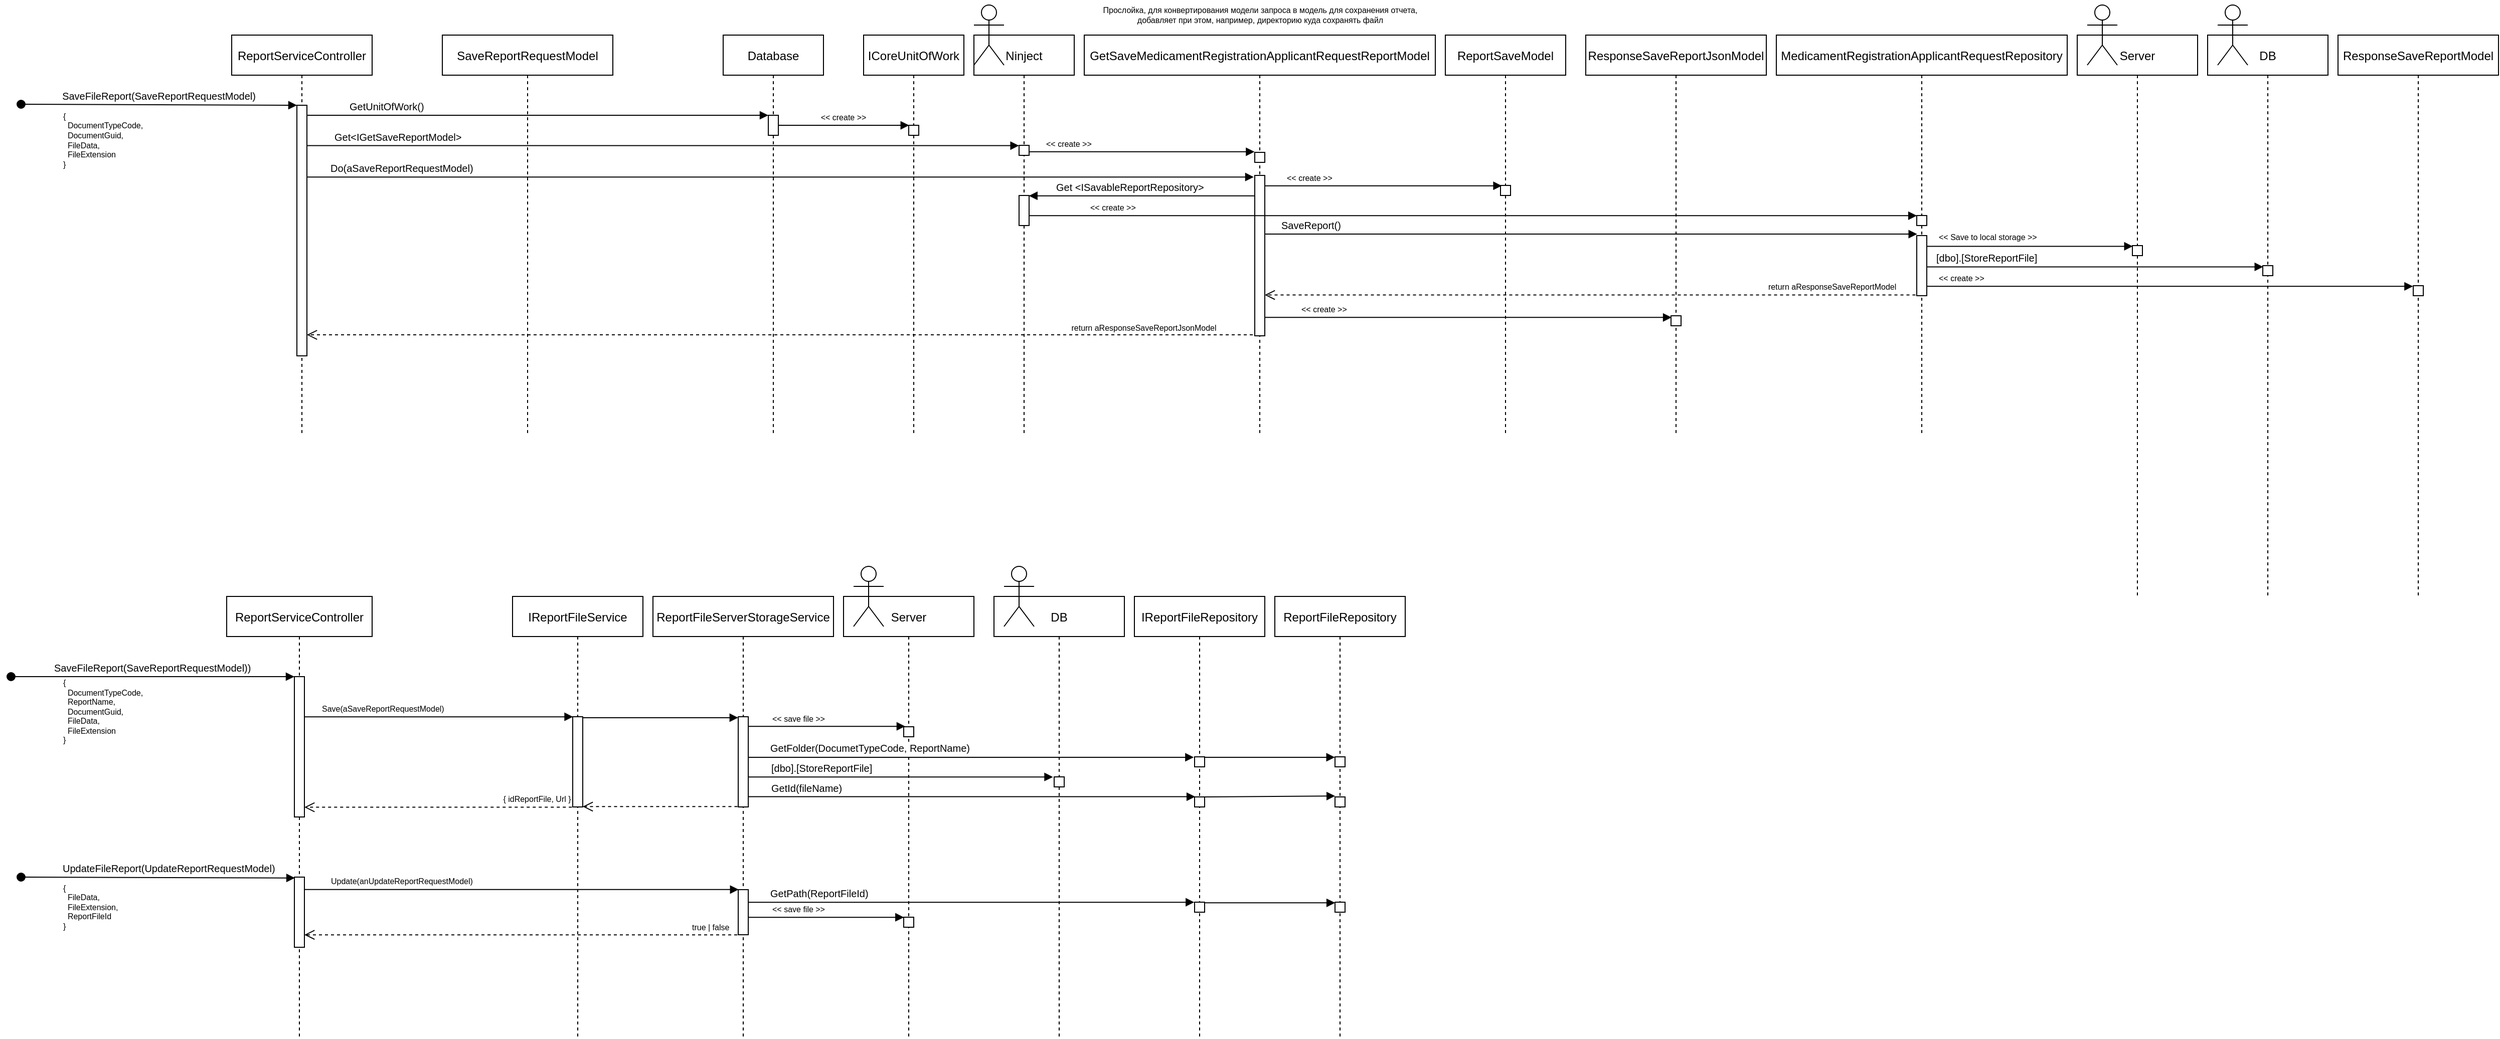 <mxfile version="20.3.3" type="github">
  <diagram id="kgpKYQtTHZ0yAKxKKP6v" name="Page-1">
    <mxGraphModel dx="2361" dy="856" grid="1" gridSize="10" guides="1" tooltips="1" connect="1" arrows="1" fold="1" page="1" pageScale="1" pageWidth="850" pageHeight="1100" math="0" shadow="0">
      <root>
        <mxCell id="0" />
        <mxCell id="1" parent="0" />
        <mxCell id="3nuBFxr9cyL0pnOWT2aG-1" value="ReportServiceController" style="shape=umlLifeline;perimeter=lifelinePerimeter;container=1;collapsible=0;recursiveResize=0;rounded=0;shadow=0;strokeWidth=1;" parent="1" vertex="1">
          <mxGeometry x="-190" y="80" width="140" height="400" as="geometry" />
        </mxCell>
        <mxCell id="3nuBFxr9cyL0pnOWT2aG-2" value="" style="points=[];perimeter=orthogonalPerimeter;rounded=0;shadow=0;strokeWidth=1;" parent="3nuBFxr9cyL0pnOWT2aG-1" vertex="1">
          <mxGeometry x="65" y="70" width="10" height="250" as="geometry" />
        </mxCell>
        <mxCell id="3nuBFxr9cyL0pnOWT2aG-3" value="SaveFileReport(SaveReportRequestModel)" style="verticalAlign=bottom;startArrow=oval;endArrow=block;startSize=8;shadow=0;strokeWidth=1;fontSize=10;" parent="3nuBFxr9cyL0pnOWT2aG-1" target="3nuBFxr9cyL0pnOWT2aG-2" edge="1">
          <mxGeometry relative="1" as="geometry">
            <mxPoint x="-210" y="69" as="sourcePoint" />
          </mxGeometry>
        </mxCell>
        <mxCell id="3nuBFxr9cyL0pnOWT2aG-5" value="Database" style="shape=umlLifeline;perimeter=lifelinePerimeter;container=1;collapsible=0;recursiveResize=0;rounded=0;shadow=0;strokeWidth=1;" parent="1" vertex="1">
          <mxGeometry x="300" y="80" width="100" height="400" as="geometry" />
        </mxCell>
        <mxCell id="3nuBFxr9cyL0pnOWT2aG-6" value="" style="points=[];perimeter=orthogonalPerimeter;rounded=0;shadow=0;strokeWidth=1;" parent="3nuBFxr9cyL0pnOWT2aG-5" vertex="1">
          <mxGeometry x="45" y="80" width="10" height="20" as="geometry" />
        </mxCell>
        <mxCell id="3nuBFxr9cyL0pnOWT2aG-8" value="GetUnitOfWork()" style="verticalAlign=bottom;endArrow=block;entryX=0;entryY=0;shadow=0;strokeWidth=1;align=left;fontSize=10;" parent="1" source="3nuBFxr9cyL0pnOWT2aG-2" target="3nuBFxr9cyL0pnOWT2aG-6" edge="1">
          <mxGeometry x="-0.824" relative="1" as="geometry">
            <mxPoint x="275" y="160" as="sourcePoint" />
            <mxPoint as="offset" />
          </mxGeometry>
        </mxCell>
        <mxCell id="7eR0mogJ4ErbtlqO6J7q-1" value="ICoreUnitOfWork" style="shape=umlLifeline;perimeter=lifelinePerimeter;container=1;collapsible=0;recursiveResize=0;rounded=0;shadow=0;strokeWidth=1;" vertex="1" parent="1">
          <mxGeometry x="440" y="80" width="100" height="400" as="geometry" />
        </mxCell>
        <mxCell id="7eR0mogJ4ErbtlqO6J7q-2" value="" style="points=[];perimeter=orthogonalPerimeter;rounded=0;shadow=0;strokeWidth=1;" vertex="1" parent="7eR0mogJ4ErbtlqO6J7q-1">
          <mxGeometry x="45" y="90" width="10" height="10" as="geometry" />
        </mxCell>
        <mxCell id="7eR0mogJ4ErbtlqO6J7q-3" value="&lt;&lt; create &gt;&gt;" style="verticalAlign=bottom;endArrow=block;entryX=0.04;entryY=0.001;shadow=0;strokeWidth=1;entryDx=0;entryDy=0;entryPerimeter=0;fontSize=8;" edge="1" parent="1" source="3nuBFxr9cyL0pnOWT2aG-6" target="7eR0mogJ4ErbtlqO6J7q-2">
          <mxGeometry x="-0.003" relative="1" as="geometry">
            <mxPoint x="185" y="170.0" as="sourcePoint" />
            <mxPoint x="355" y="170.0" as="targetPoint" />
            <mxPoint as="offset" />
          </mxGeometry>
        </mxCell>
        <mxCell id="7eR0mogJ4ErbtlqO6J7q-4" value="GetSaveMedicamentRegistrationApplicantRequestReportModel" style="shape=umlLifeline;perimeter=lifelinePerimeter;container=1;collapsible=0;recursiveResize=0;rounded=0;shadow=0;strokeWidth=1;" vertex="1" parent="1">
          <mxGeometry x="660" y="80" width="350" height="400" as="geometry" />
        </mxCell>
        <mxCell id="7eR0mogJ4ErbtlqO6J7q-5" value="" style="points=[];perimeter=orthogonalPerimeter;rounded=0;shadow=0;strokeWidth=1;" vertex="1" parent="7eR0mogJ4ErbtlqO6J7q-4">
          <mxGeometry x="170" y="140" width="10" height="160" as="geometry" />
        </mxCell>
        <mxCell id="7eR0mogJ4ErbtlqO6J7q-13" value="" style="points=[];perimeter=orthogonalPerimeter;rounded=0;shadow=0;strokeWidth=1;" vertex="1" parent="7eR0mogJ4ErbtlqO6J7q-4">
          <mxGeometry x="170" y="117" width="10" height="10" as="geometry" />
        </mxCell>
        <mxCell id="7eR0mogJ4ErbtlqO6J7q-6" value="Do(aSaveReportRequestModel)" style="verticalAlign=bottom;endArrow=block;entryX=-0.1;entryY=0.01;shadow=0;strokeWidth=1;entryDx=0;entryDy=0;entryPerimeter=0;align=left;fontSize=10;" edge="1" parent="1" source="3nuBFxr9cyL0pnOWT2aG-2" target="7eR0mogJ4ErbtlqO6J7q-5">
          <mxGeometry x="-0.954" relative="1" as="geometry">
            <mxPoint x="185" y="170" as="sourcePoint" />
            <mxPoint x="355" y="170" as="targetPoint" />
            <mxPoint as="offset" />
          </mxGeometry>
        </mxCell>
        <mxCell id="7eR0mogJ4ErbtlqO6J7q-7" value="MedicamentRegistrationApplicantRequestRepository" style="shape=umlLifeline;perimeter=lifelinePerimeter;container=1;collapsible=0;recursiveResize=0;rounded=0;shadow=0;strokeWidth=1;" vertex="1" parent="1">
          <mxGeometry x="1350" y="80" width="290" height="400" as="geometry" />
        </mxCell>
        <mxCell id="7eR0mogJ4ErbtlqO6J7q-8" value="" style="points=[];perimeter=orthogonalPerimeter;rounded=0;shadow=0;strokeWidth=1;" vertex="1" parent="7eR0mogJ4ErbtlqO6J7q-7">
          <mxGeometry x="140" y="180" width="10" height="10" as="geometry" />
        </mxCell>
        <mxCell id="7eR0mogJ4ErbtlqO6J7q-22" value="" style="points=[];perimeter=orthogonalPerimeter;rounded=0;shadow=0;strokeWidth=1;" vertex="1" parent="7eR0mogJ4ErbtlqO6J7q-7">
          <mxGeometry x="140" y="200" width="10" height="60" as="geometry" />
        </mxCell>
        <mxCell id="7eR0mogJ4ErbtlqO6J7q-9" value="Ninject" style="shape=umlLifeline;perimeter=lifelinePerimeter;container=1;collapsible=0;recursiveResize=0;rounded=0;shadow=0;strokeWidth=1;" vertex="1" parent="1">
          <mxGeometry x="550" y="80" width="100" height="400" as="geometry" />
        </mxCell>
        <mxCell id="7eR0mogJ4ErbtlqO6J7q-10" value="" style="points=[];perimeter=orthogonalPerimeter;rounded=0;shadow=0;strokeWidth=1;" vertex="1" parent="7eR0mogJ4ErbtlqO6J7q-9">
          <mxGeometry x="45" y="110" width="10" height="10" as="geometry" />
        </mxCell>
        <mxCell id="7eR0mogJ4ErbtlqO6J7q-18" value="" style="points=[];perimeter=orthogonalPerimeter;rounded=0;shadow=0;strokeWidth=1;" vertex="1" parent="7eR0mogJ4ErbtlqO6J7q-9">
          <mxGeometry x="45" y="160" width="10" height="30" as="geometry" />
        </mxCell>
        <mxCell id="7eR0mogJ4ErbtlqO6J7q-11" value="Get&lt;IGetSaveReportModel&gt;" style="verticalAlign=bottom;endArrow=block;entryX=-0.014;entryY=0.029;shadow=0;strokeWidth=1;entryDx=0;entryDy=0;entryPerimeter=0;align=left;fontSize=10;" edge="1" parent="1" source="3nuBFxr9cyL0pnOWT2aG-2" target="7eR0mogJ4ErbtlqO6J7q-10">
          <mxGeometry x="-0.928" relative="1" as="geometry">
            <mxPoint x="185" y="230.2" as="sourcePoint" />
            <mxPoint x="839" y="230.2" as="targetPoint" />
            <mxPoint as="offset" />
          </mxGeometry>
        </mxCell>
        <mxCell id="7eR0mogJ4ErbtlqO6J7q-12" value="&lt;&lt; create &gt;&gt;" style="verticalAlign=bottom;endArrow=block;entryX=-0.029;entryY=-0.057;shadow=0;strokeWidth=1;entryDx=0;entryDy=0;entryPerimeter=0;align=left;fontSize=8;" edge="1" parent="1" source="7eR0mogJ4ErbtlqO6J7q-10" target="7eR0mogJ4ErbtlqO6J7q-13">
          <mxGeometry x="-0.867" relative="1" as="geometry">
            <mxPoint x="640" y="290.0" as="sourcePoint" />
            <mxPoint x="1059.86" y="290.0" as="targetPoint" />
            <mxPoint as="offset" />
          </mxGeometry>
        </mxCell>
        <mxCell id="7eR0mogJ4ErbtlqO6J7q-14" value="ReportSaveModel" style="shape=umlLifeline;perimeter=lifelinePerimeter;container=1;collapsible=0;recursiveResize=0;rounded=0;shadow=0;strokeWidth=1;" vertex="1" parent="1">
          <mxGeometry x="1020" y="80" width="120" height="400" as="geometry" />
        </mxCell>
        <mxCell id="7eR0mogJ4ErbtlqO6J7q-15" value="" style="points=[];perimeter=orthogonalPerimeter;rounded=0;shadow=0;strokeWidth=1;" vertex="1" parent="7eR0mogJ4ErbtlqO6J7q-14">
          <mxGeometry x="55" y="150" width="10" height="10" as="geometry" />
        </mxCell>
        <mxCell id="7eR0mogJ4ErbtlqO6J7q-16" value="&lt;&lt; create &gt;&gt;" style="verticalAlign=bottom;endArrow=block;entryX=0.133;entryY=0.033;shadow=0;strokeWidth=1;entryDx=0;entryDy=0;entryPerimeter=0;align=left;fontSize=8;" edge="1" parent="1" source="7eR0mogJ4ErbtlqO6J7q-5" target="7eR0mogJ4ErbtlqO6J7q-15">
          <mxGeometry x="-0.831" relative="1" as="geometry">
            <mxPoint x="615" y="206.43" as="sourcePoint" />
            <mxPoint x="839.71" y="206.43" as="targetPoint" />
            <mxPoint as="offset" />
          </mxGeometry>
        </mxCell>
        <mxCell id="7eR0mogJ4ErbtlqO6J7q-19" value="Get &lt;ISavableReportRepository&gt;" style="verticalAlign=bottom;endArrow=block;shadow=0;strokeWidth=1;align=left;entryX=0.986;entryY=0.011;entryDx=0;entryDy=0;entryPerimeter=0;fontSize=10;" edge="1" parent="1" source="7eR0mogJ4ErbtlqO6J7q-5" target="7eR0mogJ4ErbtlqO6J7q-18">
          <mxGeometry x="0.777" relative="1" as="geometry">
            <mxPoint x="615" y="206.43" as="sourcePoint" />
            <mxPoint x="610" y="240" as="targetPoint" />
            <mxPoint as="offset" />
          </mxGeometry>
        </mxCell>
        <mxCell id="7eR0mogJ4ErbtlqO6J7q-20" value="&lt;&lt; create &gt;&gt;" style="verticalAlign=bottom;endArrow=block;shadow=0;strokeWidth=1;align=left;entryX=0.01;entryY=0.014;entryDx=0;entryDy=0;entryPerimeter=0;fontSize=8;" edge="1" parent="1" source="7eR0mogJ4ErbtlqO6J7q-18" target="7eR0mogJ4ErbtlqO6J7q-8">
          <mxGeometry x="-0.867" relative="1" as="geometry">
            <mxPoint x="615" y="206.43" as="sourcePoint" />
            <mxPoint x="839.71" y="206.43" as="targetPoint" />
            <mxPoint as="offset" />
          </mxGeometry>
        </mxCell>
        <mxCell id="7eR0mogJ4ErbtlqO6J7q-21" value="SaveReport()" style="verticalAlign=bottom;endArrow=block;entryX=0.036;entryY=-0.024;shadow=0;strokeWidth=1;entryDx=0;entryDy=0;entryPerimeter=0;align=left;fontSize=10;" edge="1" parent="1" source="7eR0mogJ4ErbtlqO6J7q-5" target="7eR0mogJ4ErbtlqO6J7q-22">
          <mxGeometry x="-0.955" relative="1" as="geometry">
            <mxPoint x="850" y="240.33" as="sourcePoint" />
            <mxPoint x="1086.33" y="240.33" as="targetPoint" />
            <mxPoint as="offset" />
          </mxGeometry>
        </mxCell>
        <mxCell id="7eR0mogJ4ErbtlqO6J7q-23" value="DB" style="shape=umlLifeline;perimeter=lifelinePerimeter;container=1;collapsible=0;recursiveResize=0;rounded=0;shadow=0;strokeWidth=1;" vertex="1" parent="1">
          <mxGeometry x="1780" y="80" width="120" height="560" as="geometry" />
        </mxCell>
        <mxCell id="7eR0mogJ4ErbtlqO6J7q-24" value="" style="points=[];perimeter=orthogonalPerimeter;rounded=0;shadow=0;strokeWidth=1;" vertex="1" parent="7eR0mogJ4ErbtlqO6J7q-23">
          <mxGeometry x="55" y="230" width="10" height="10" as="geometry" />
        </mxCell>
        <mxCell id="7eR0mogJ4ErbtlqO6J7q-25" value="[dbo].[StoreReportFile]" style="verticalAlign=bottom;endArrow=block;entryX=0.038;entryY=0.119;shadow=0;strokeWidth=1;entryDx=0;entryDy=0;entryPerimeter=0;align=left;fontSize=10;" edge="1" parent="1" source="7eR0mogJ4ErbtlqO6J7q-22" target="7eR0mogJ4ErbtlqO6J7q-24">
          <mxGeometry x="-0.955" relative="1" as="geometry">
            <mxPoint x="1530" y="300" as="sourcePoint" />
            <mxPoint x="1980.36" y="300" as="targetPoint" />
            <mxPoint as="offset" />
          </mxGeometry>
        </mxCell>
        <mxCell id="7eR0mogJ4ErbtlqO6J7q-26" value="ResponseSaveReportModel" style="shape=umlLifeline;perimeter=lifelinePerimeter;container=1;collapsible=0;recursiveResize=0;rounded=0;shadow=0;strokeWidth=1;" vertex="1" parent="1">
          <mxGeometry x="1910" y="80" width="160" height="560" as="geometry" />
        </mxCell>
        <mxCell id="7eR0mogJ4ErbtlqO6J7q-27" value="" style="points=[];perimeter=orthogonalPerimeter;rounded=0;shadow=0;strokeWidth=1;" vertex="1" parent="7eR0mogJ4ErbtlqO6J7q-26">
          <mxGeometry x="75" y="250" width="10" height="10" as="geometry" />
        </mxCell>
        <mxCell id="7eR0mogJ4ErbtlqO6J7q-28" value="Server" style="shape=umlLifeline;perimeter=lifelinePerimeter;container=1;collapsible=0;recursiveResize=0;rounded=0;shadow=0;strokeWidth=1;" vertex="1" parent="1">
          <mxGeometry x="1650" y="80" width="120" height="560" as="geometry" />
        </mxCell>
        <mxCell id="7eR0mogJ4ErbtlqO6J7q-29" value="" style="points=[];perimeter=orthogonalPerimeter;rounded=0;shadow=0;strokeWidth=1;" vertex="1" parent="7eR0mogJ4ErbtlqO6J7q-28">
          <mxGeometry x="55" y="210" width="10" height="10" as="geometry" />
        </mxCell>
        <mxCell id="7eR0mogJ4ErbtlqO6J7q-30" value="&lt;&lt; Save to local storage &gt;&gt;" style="verticalAlign=bottom;endArrow=block;entryX=0.038;entryY=0.071;shadow=0;strokeWidth=1;entryDx=0;entryDy=0;entryPerimeter=0;align=left;fontSize=8;" edge="1" parent="1" source="7eR0mogJ4ErbtlqO6J7q-22" target="7eR0mogJ4ErbtlqO6J7q-29">
          <mxGeometry x="-0.903" y="1" relative="1" as="geometry">
            <mxPoint x="1510" y="321.19" as="sourcePoint" />
            <mxPoint x="1845.38" y="321.19" as="targetPoint" />
            <mxPoint as="offset" />
          </mxGeometry>
        </mxCell>
        <mxCell id="7eR0mogJ4ErbtlqO6J7q-31" value="" style="shape=umlActor;verticalLabelPosition=bottom;verticalAlign=top;html=1;outlineConnect=0;fontSize=10;" vertex="1" parent="1">
          <mxGeometry x="1660" y="50" width="30" height="60" as="geometry" />
        </mxCell>
        <mxCell id="7eR0mogJ4ErbtlqO6J7q-32" value="" style="shape=umlActor;verticalLabelPosition=bottom;verticalAlign=top;html=1;outlineConnect=0;fontSize=10;" vertex="1" parent="1">
          <mxGeometry x="1790" y="50" width="30" height="60" as="geometry" />
        </mxCell>
        <mxCell id="7eR0mogJ4ErbtlqO6J7q-34" value="&lt;&lt; create &gt;&gt;" style="verticalAlign=bottom;endArrow=block;entryX=-0.029;entryY=0.068;shadow=0;strokeWidth=1;entryDx=0;entryDy=0;entryPerimeter=0;align=left;fontSize=8;" edge="1" parent="1" source="7eR0mogJ4ErbtlqO6J7q-22" target="7eR0mogJ4ErbtlqO6J7q-27">
          <mxGeometry x="-0.958" relative="1" as="geometry">
            <mxPoint x="1510" y="300.71" as="sourcePoint" />
            <mxPoint x="1715.38" y="300.71" as="targetPoint" />
            <mxPoint as="offset" />
          </mxGeometry>
        </mxCell>
        <mxCell id="7eR0mogJ4ErbtlqO6J7q-35" value="return aResponseSaveReportModel" style="html=1;verticalAlign=bottom;endArrow=open;dashed=1;endSize=8;rounded=0;fontSize=8;exitX=-0.125;exitY=0.988;exitDx=0;exitDy=0;exitPerimeter=0;align=left;" edge="1" parent="1" source="7eR0mogJ4ErbtlqO6J7q-22" target="7eR0mogJ4ErbtlqO6J7q-5">
          <mxGeometry x="-0.541" relative="1" as="geometry">
            <mxPoint x="1110" y="350" as="sourcePoint" />
            <mxPoint x="1030" y="350" as="targetPoint" />
            <mxPoint as="offset" />
          </mxGeometry>
        </mxCell>
        <mxCell id="7eR0mogJ4ErbtlqO6J7q-36" value="ResponseSaveReportJsonModel" style="shape=umlLifeline;perimeter=lifelinePerimeter;container=1;collapsible=0;recursiveResize=0;rounded=0;shadow=0;strokeWidth=1;" vertex="1" parent="1">
          <mxGeometry x="1160" y="80" width="180" height="400" as="geometry" />
        </mxCell>
        <mxCell id="7eR0mogJ4ErbtlqO6J7q-37" value="" style="points=[];perimeter=orthogonalPerimeter;rounded=0;shadow=0;strokeWidth=1;" vertex="1" parent="7eR0mogJ4ErbtlqO6J7q-36">
          <mxGeometry x="85" y="280" width="10" height="10" as="geometry" />
        </mxCell>
        <mxCell id="7eR0mogJ4ErbtlqO6J7q-38" value="&lt;&lt; create &gt;&gt;" style="verticalAlign=bottom;endArrow=block;entryX=0.055;entryY=0.166;shadow=0;strokeWidth=1;entryDx=0;entryDy=0;entryPerimeter=0;align=left;fontSize=8;" edge="1" parent="1" source="7eR0mogJ4ErbtlqO6J7q-5" target="7eR0mogJ4ErbtlqO6J7q-37">
          <mxGeometry x="-0.831" relative="1" as="geometry">
            <mxPoint x="850" y="240" as="sourcePoint" />
            <mxPoint x="1086.33" y="240.33" as="targetPoint" />
            <mxPoint as="offset" />
          </mxGeometry>
        </mxCell>
        <mxCell id="7eR0mogJ4ErbtlqO6J7q-39" value="return aResponseSaveReportJsonModel" style="html=1;verticalAlign=bottom;endArrow=open;dashed=1;endSize=8;rounded=0;fontSize=8;exitX=-0.2;exitY=0.994;exitDx=0;exitDy=0;exitPerimeter=0;" edge="1" parent="1" source="7eR0mogJ4ErbtlqO6J7q-5" target="3nuBFxr9cyL0pnOWT2aG-2">
          <mxGeometry x="-0.768" y="1" relative="1" as="geometry">
            <mxPoint x="1500" y="349.85" as="sourcePoint" />
            <mxPoint x="270" y="450" as="targetPoint" />
            <mxPoint as="offset" />
          </mxGeometry>
        </mxCell>
        <mxCell id="7eR0mogJ4ErbtlqO6J7q-40" value="SaveReportRequestModel" style="shape=umlLifeline;perimeter=lifelinePerimeter;container=1;collapsible=0;recursiveResize=0;rounded=0;shadow=0;strokeWidth=1;" vertex="1" parent="1">
          <mxGeometry x="20" y="80" width="170" height="400" as="geometry" />
        </mxCell>
        <mxCell id="7eR0mogJ4ErbtlqO6J7q-42" value="" style="shape=umlActor;verticalLabelPosition=bottom;verticalAlign=top;html=1;outlineConnect=0;fontSize=10;" vertex="1" parent="1">
          <mxGeometry x="550" y="50" width="30" height="60" as="geometry" />
        </mxCell>
        <mxCell id="7eR0mogJ4ErbtlqO6J7q-43" value="ReportServiceController" style="shape=umlLifeline;perimeter=lifelinePerimeter;container=1;collapsible=0;recursiveResize=0;rounded=0;shadow=0;strokeWidth=1;" vertex="1" parent="1">
          <mxGeometry x="-195" y="640" width="145" height="440" as="geometry" />
        </mxCell>
        <mxCell id="7eR0mogJ4ErbtlqO6J7q-44" value="" style="points=[];perimeter=orthogonalPerimeter;rounded=0;shadow=0;strokeWidth=1;" vertex="1" parent="7eR0mogJ4ErbtlqO6J7q-43">
          <mxGeometry x="67.5" y="80" width="10" height="140" as="geometry" />
        </mxCell>
        <mxCell id="7eR0mogJ4ErbtlqO6J7q-45" value="SaveFileReport(SaveReportRequestModel))" style="verticalAlign=bottom;startArrow=oval;endArrow=block;startSize=8;shadow=0;strokeWidth=1;fontSize=10;align=left;" edge="1" parent="7eR0mogJ4ErbtlqO6J7q-43" target="7eR0mogJ4ErbtlqO6J7q-44">
          <mxGeometry x="-0.709" relative="1" as="geometry">
            <mxPoint x="-215" y="80" as="sourcePoint" />
            <mxPoint as="offset" />
          </mxGeometry>
        </mxCell>
        <mxCell id="7eR0mogJ4ErbtlqO6J7q-88" value="" style="points=[];perimeter=orthogonalPerimeter;rounded=0;shadow=0;strokeWidth=1;" vertex="1" parent="7eR0mogJ4ErbtlqO6J7q-43">
          <mxGeometry x="67.5" y="280" width="10" height="70" as="geometry" />
        </mxCell>
        <mxCell id="7eR0mogJ4ErbtlqO6J7q-50" value="ReportFileServerStorageService" style="shape=umlLifeline;perimeter=lifelinePerimeter;container=1;collapsible=0;recursiveResize=0;rounded=0;shadow=0;strokeWidth=1;" vertex="1" parent="1">
          <mxGeometry x="230" y="640" width="180" height="440" as="geometry" />
        </mxCell>
        <mxCell id="7eR0mogJ4ErbtlqO6J7q-51" value="" style="points=[];perimeter=orthogonalPerimeter;rounded=0;shadow=0;strokeWidth=1;" vertex="1" parent="7eR0mogJ4ErbtlqO6J7q-50">
          <mxGeometry x="85" y="120" width="10" height="90" as="geometry" />
        </mxCell>
        <mxCell id="7eR0mogJ4ErbtlqO6J7q-89" value="" style="points=[];perimeter=orthogonalPerimeter;rounded=0;shadow=0;strokeWidth=1;" vertex="1" parent="7eR0mogJ4ErbtlqO6J7q-50">
          <mxGeometry x="85" y="292.5" width="10" height="45" as="geometry" />
        </mxCell>
        <mxCell id="7eR0mogJ4ErbtlqO6J7q-58" value="ReportFileRepository" style="shape=umlLifeline;perimeter=lifelinePerimeter;container=1;collapsible=0;recursiveResize=0;rounded=0;shadow=0;strokeWidth=1;" vertex="1" parent="1">
          <mxGeometry x="850" y="640" width="130" height="440" as="geometry" />
        </mxCell>
        <mxCell id="7eR0mogJ4ErbtlqO6J7q-59" value="" style="points=[];perimeter=orthogonalPerimeter;rounded=0;shadow=0;strokeWidth=1;" vertex="1" parent="7eR0mogJ4ErbtlqO6J7q-58">
          <mxGeometry x="60" y="200" width="10" height="10" as="geometry" />
        </mxCell>
        <mxCell id="7eR0mogJ4ErbtlqO6J7q-91" value="" style="points=[];perimeter=orthogonalPerimeter;rounded=0;shadow=0;strokeWidth=1;" vertex="1" parent="7eR0mogJ4ErbtlqO6J7q-58">
          <mxGeometry x="60" y="305" width="10" height="10" as="geometry" />
        </mxCell>
        <mxCell id="7eR0mogJ4ErbtlqO6J7q-96" value="" style="points=[];perimeter=orthogonalPerimeter;rounded=0;shadow=0;strokeWidth=1;" vertex="1" parent="7eR0mogJ4ErbtlqO6J7q-58">
          <mxGeometry x="60" y="160" width="10" height="10" as="geometry" />
        </mxCell>
        <mxCell id="7eR0mogJ4ErbtlqO6J7q-62" value="Прослойка, для конвертирования модели запроса в модель для сохранения отчета, &lt;br&gt;добавляет при этом, например, директорию куда сохранять файл" style="text;html=1;align=center;verticalAlign=middle;resizable=0;points=[];autosize=1;strokeColor=none;fillColor=none;fontSize=8;" vertex="1" parent="1">
          <mxGeometry x="665" y="45" width="340" height="30" as="geometry" />
        </mxCell>
        <mxCell id="7eR0mogJ4ErbtlqO6J7q-63" value="true | false" style="html=1;verticalAlign=bottom;endArrow=open;dashed=1;endSize=8;rounded=0;fontSize=8;exitX=-0.1;exitY=1.002;exitDx=0;exitDy=0;exitPerimeter=0;align=left;" edge="1" parent="1" source="7eR0mogJ4ErbtlqO6J7q-89" target="7eR0mogJ4ErbtlqO6J7q-88">
          <mxGeometry x="-0.779" relative="1" as="geometry">
            <mxPoint x="380" y="1480" as="sourcePoint" />
            <mxPoint x="20" y="1450" as="targetPoint" />
            <mxPoint as="offset" />
          </mxGeometry>
        </mxCell>
        <mxCell id="7eR0mogJ4ErbtlqO6J7q-67" value="{ idReportFile, Url }" style="html=1;verticalAlign=bottom;endArrow=open;dashed=1;endSize=8;rounded=0;fontSize=8;exitX=-0.088;exitY=1.003;exitDx=0;exitDy=0;exitPerimeter=0;" edge="1" parent="1" source="7eR0mogJ4ErbtlqO6J7q-101" target="7eR0mogJ4ErbtlqO6J7q-44">
          <mxGeometry x="-0.736" relative="1" as="geometry">
            <mxPoint x="190" y="980" as="sourcePoint" />
            <mxPoint x="110" y="980" as="targetPoint" />
            <mxPoint as="offset" />
          </mxGeometry>
        </mxCell>
        <mxCell id="7eR0mogJ4ErbtlqO6J7q-70" value="DB" style="shape=umlLifeline;perimeter=lifelinePerimeter;container=1;collapsible=0;recursiveResize=0;rounded=0;shadow=0;strokeWidth=1;" vertex="1" parent="1">
          <mxGeometry x="570" y="640" width="130" height="440" as="geometry" />
        </mxCell>
        <mxCell id="7eR0mogJ4ErbtlqO6J7q-83" value="" style="points=[];perimeter=orthogonalPerimeter;rounded=0;shadow=0;strokeWidth=1;" vertex="1" parent="7eR0mogJ4ErbtlqO6J7q-70">
          <mxGeometry x="60" y="180" width="10" height="10" as="geometry" />
        </mxCell>
        <mxCell id="7eR0mogJ4ErbtlqO6J7q-73" value="" style="shape=umlActor;verticalLabelPosition=bottom;verticalAlign=top;html=1;fontSize=8;" vertex="1" parent="1">
          <mxGeometry x="580" y="610" width="30" height="60" as="geometry" />
        </mxCell>
        <mxCell id="7eR0mogJ4ErbtlqO6J7q-74" value="Save(aSaveReportRequestModel)" style="html=1;verticalAlign=bottom;endArrow=block;rounded=0;fontSize=8;entryX=0.028;entryY=0.001;entryDx=0;entryDy=0;entryPerimeter=0;align=left;" edge="1" parent="1" source="7eR0mogJ4ErbtlqO6J7q-44" target="7eR0mogJ4ErbtlqO6J7q-101">
          <mxGeometry x="-0.886" width="80" relative="1" as="geometry">
            <mxPoint x="160" y="750" as="sourcePoint" />
            <mxPoint x="240" y="750" as="targetPoint" />
            <mxPoint as="offset" />
          </mxGeometry>
        </mxCell>
        <mxCell id="7eR0mogJ4ErbtlqO6J7q-75" value="{&lt;br&gt;&lt;div style=&quot;&quot;&gt;&lt;span style=&quot;background-color: initial;&quot;&gt;&amp;nbsp; DocumentTypeCode,&lt;/span&gt;&lt;/div&gt;&lt;div style=&quot;&quot;&gt;&lt;span style=&quot;background-color: initial;&quot;&gt;&amp;nbsp; DocumentGuid,&lt;/span&gt;&lt;/div&gt;&lt;div style=&quot;&quot;&gt;&lt;span style=&quot;background-color: initial;&quot;&gt;&amp;nbsp; FileData,&lt;/span&gt;&lt;/div&gt;&lt;div style=&quot;&quot;&gt;&lt;span style=&quot;background-color: initial;&quot;&gt;&amp;nbsp; FileExtension&lt;/span&gt;&lt;/div&gt;}" style="text;html=1;align=left;verticalAlign=middle;resizable=0;points=[];autosize=1;strokeColor=none;fillColor=none;fontSize=8;" vertex="1" parent="1">
          <mxGeometry x="-360" y="150" width="100" height="70" as="geometry" />
        </mxCell>
        <mxCell id="7eR0mogJ4ErbtlqO6J7q-76" value="{&lt;br&gt;&lt;div style=&quot;&quot;&gt;&lt;span style=&quot;background-color: initial;&quot;&gt;&amp;nbsp; DocumentTypeCode,&lt;/span&gt;&lt;/div&gt;&lt;div style=&quot;&quot;&gt;&lt;span style=&quot;background-color: initial;&quot;&gt;&amp;nbsp; ReportName,&lt;/span&gt;&lt;/div&gt;&lt;div style=&quot;&quot;&gt;&lt;span style=&quot;background-color: initial;&quot;&gt;&amp;nbsp; DocumentGuid,&lt;/span&gt;&lt;/div&gt;&lt;div style=&quot;&quot;&gt;&lt;span style=&quot;background-color: initial;&quot;&gt;&amp;nbsp; FileData,&lt;/span&gt;&lt;/div&gt;&lt;div style=&quot;&quot;&gt;&lt;span style=&quot;background-color: initial;&quot;&gt;&amp;nbsp; FileExtension&lt;/span&gt;&lt;/div&gt;}" style="text;html=1;align=left;verticalAlign=middle;resizable=0;points=[];autosize=1;strokeColor=none;fillColor=none;fontSize=8;" vertex="1" parent="1">
          <mxGeometry x="-360" y="715" width="100" height="80" as="geometry" />
        </mxCell>
        <mxCell id="7eR0mogJ4ErbtlqO6J7q-77" value="{&lt;br&gt;&lt;div style=&quot;&quot;&gt;&lt;span style=&quot;background-color: initial;&quot;&gt;&amp;nbsp;&amp;nbsp;&lt;/span&gt;&lt;span style=&quot;background-color: initial;&quot;&gt;FileData,&lt;/span&gt;&lt;/div&gt;&lt;div style=&quot;&quot;&gt;&lt;span style=&quot;background-color: initial;&quot;&gt;&amp;nbsp; FileExtension,&lt;/span&gt;&lt;/div&gt;&lt;div style=&quot;&quot;&gt;&lt;span style=&quot;background-color: initial;&quot;&gt;&amp;nbsp; ReportFileId&lt;/span&gt;&lt;/div&gt;}" style="text;html=1;align=left;verticalAlign=middle;resizable=0;points=[];autosize=1;strokeColor=none;fillColor=none;fontSize=8;" vertex="1" parent="1">
          <mxGeometry x="-360" y="920" width="80" height="60" as="geometry" />
        </mxCell>
        <mxCell id="7eR0mogJ4ErbtlqO6J7q-78" value="Update(anUpdateReportRequestModel)" style="html=1;verticalAlign=bottom;endArrow=block;rounded=0;fontSize=8;align=left;entryX=0.04;entryY=-0.002;entryDx=0;entryDy=0;entryPerimeter=0;" edge="1" parent="1" source="7eR0mogJ4ErbtlqO6J7q-88" target="7eR0mogJ4ErbtlqO6J7q-89">
          <mxGeometry x="-0.888" width="80" relative="1" as="geometry">
            <mxPoint x="50" y="1350" as="sourcePoint" />
            <mxPoint x="250" y="930" as="targetPoint" />
            <mxPoint as="offset" />
          </mxGeometry>
        </mxCell>
        <mxCell id="7eR0mogJ4ErbtlqO6J7q-79" value="Server" style="shape=umlLifeline;perimeter=lifelinePerimeter;container=1;collapsible=0;recursiveResize=0;rounded=0;shadow=0;strokeWidth=1;" vertex="1" parent="1">
          <mxGeometry x="420" y="640" width="130" height="440" as="geometry" />
        </mxCell>
        <mxCell id="7eR0mogJ4ErbtlqO6J7q-82" value="" style="points=[];perimeter=orthogonalPerimeter;rounded=0;shadow=0;strokeWidth=1;" vertex="1" parent="7eR0mogJ4ErbtlqO6J7q-79">
          <mxGeometry x="60" y="130" width="10" height="10" as="geometry" />
        </mxCell>
        <mxCell id="7eR0mogJ4ErbtlqO6J7q-93" value="" style="points=[];perimeter=orthogonalPerimeter;rounded=0;shadow=0;strokeWidth=1;" vertex="1" parent="7eR0mogJ4ErbtlqO6J7q-79">
          <mxGeometry x="60" y="320" width="10" height="10" as="geometry" />
        </mxCell>
        <mxCell id="7eR0mogJ4ErbtlqO6J7q-81" value="" style="shape=umlActor;verticalLabelPosition=bottom;verticalAlign=top;html=1;fontSize=8;" vertex="1" parent="1">
          <mxGeometry x="430" y="610" width="30" height="60" as="geometry" />
        </mxCell>
        <mxCell id="7eR0mogJ4ErbtlqO6J7q-85" value="&lt;span style=&quot;font-size: 10px;&quot;&gt;[dbo].[StoreReportFile]&lt;/span&gt;" style="html=1;verticalAlign=bottom;endArrow=block;rounded=0;fontSize=8;entryX=-0.123;entryY=0.012;entryDx=0;entryDy=0;entryPerimeter=0;align=left;" edge="1" parent="1" source="7eR0mogJ4ErbtlqO6J7q-51" target="7eR0mogJ4ErbtlqO6J7q-83">
          <mxGeometry x="-0.862" width="80" relative="1" as="geometry">
            <mxPoint x="350" y="750" as="sourcePoint" />
            <mxPoint x="430" y="750" as="targetPoint" />
            <mxPoint as="offset" />
          </mxGeometry>
        </mxCell>
        <mxCell id="7eR0mogJ4ErbtlqO6J7q-86" value="&amp;lt;&amp;lt; save file &amp;gt;&amp;gt;" style="html=1;verticalAlign=bottom;endArrow=block;rounded=0;fontSize=8;entryX=0.148;entryY=-0.039;entryDx=0;entryDy=0;entryPerimeter=0;align=left;" edge="1" parent="1" source="7eR0mogJ4ErbtlqO6J7q-51" target="7eR0mogJ4ErbtlqO6J7q-82">
          <mxGeometry x="-0.717" width="80" relative="1" as="geometry">
            <mxPoint x="350" y="779.8" as="sourcePoint" />
            <mxPoint x="430" y="779.8" as="targetPoint" />
            <mxPoint as="offset" />
          </mxGeometry>
        </mxCell>
        <mxCell id="7eR0mogJ4ErbtlqO6J7q-87" value="&lt;span style=&quot;font-size: 10px;&quot;&gt;GetId(fileName)&lt;/span&gt;" style="html=1;verticalAlign=bottom;endArrow=block;rounded=0;fontSize=8;entryX=0.059;entryY=-0.022;entryDx=0;entryDy=0;entryPerimeter=0;align=left;" edge="1" parent="1" source="7eR0mogJ4ErbtlqO6J7q-51" target="7eR0mogJ4ErbtlqO6J7q-106">
          <mxGeometry x="-0.909" width="80" relative="1" as="geometry">
            <mxPoint x="350.0" y="800.12" as="sourcePoint" />
            <mxPoint x="638.77" y="800.12" as="targetPoint" />
            <mxPoint as="offset" />
          </mxGeometry>
        </mxCell>
        <mxCell id="7eR0mogJ4ErbtlqO6J7q-92" value="&lt;span style=&quot;font-size: 10px;&quot;&gt;GetPath(ReportFileId)&lt;/span&gt;" style="html=1;verticalAlign=bottom;endArrow=block;rounded=0;fontSize=8;entryX=-0.033;entryY=0.007;entryDx=0;entryDy=0;entryPerimeter=0;align=left;" edge="1" parent="1" source="7eR0mogJ4ErbtlqO6J7q-89" target="7eR0mogJ4ErbtlqO6J7q-107">
          <mxGeometry x="-0.909" width="80" relative="1" as="geometry">
            <mxPoint x="350" y="820" as="sourcePoint" />
            <mxPoint x="789.42" y="820" as="targetPoint" />
            <mxPoint as="offset" />
          </mxGeometry>
        </mxCell>
        <mxCell id="7eR0mogJ4ErbtlqO6J7q-90" value="&amp;lt;&amp;lt; save file &amp;gt;&amp;gt;" style="html=1;verticalAlign=bottom;endArrow=block;rounded=0;fontSize=8;entryX=0.016;entryY=0.012;entryDx=0;entryDy=0;entryPerimeter=0;align=left;" edge="1" parent="1" source="7eR0mogJ4ErbtlqO6J7q-89" target="7eR0mogJ4ErbtlqO6J7q-93">
          <mxGeometry x="-0.717" width="80" relative="1" as="geometry">
            <mxPoint x="338.52" y="980.0" as="sourcePoint" />
            <mxPoint x="480" y="980.0" as="targetPoint" />
            <mxPoint as="offset" />
          </mxGeometry>
        </mxCell>
        <mxCell id="7eR0mogJ4ErbtlqO6J7q-94" value="UpdateFileReport(UpdateReportRequestModel)" style="verticalAlign=bottom;startArrow=oval;endArrow=block;startSize=8;shadow=0;strokeWidth=1;fontSize=10;align=left;entryX=0.056;entryY=0.012;entryDx=0;entryDy=0;entryPerimeter=0;" edge="1" parent="1" target="7eR0mogJ4ErbtlqO6J7q-88">
          <mxGeometry x="-0.709" relative="1" as="geometry">
            <mxPoint x="-400" y="920" as="sourcePoint" />
            <mxPoint x="-115" y="930" as="targetPoint" />
            <mxPoint as="offset" />
          </mxGeometry>
        </mxCell>
        <mxCell id="7eR0mogJ4ErbtlqO6J7q-97" value="&lt;span style=&quot;font-size: 10px;&quot;&gt;GetFolder(DocumetTypeCode, ReportName)&lt;/span&gt;" style="html=1;verticalAlign=bottom;endArrow=block;rounded=0;fontSize=8;entryX=-0.079;entryY=0.047;entryDx=0;entryDy=0;entryPerimeter=0;align=left;" edge="1" parent="1" source="7eR0mogJ4ErbtlqO6J7q-51" target="7eR0mogJ4ErbtlqO6J7q-108">
          <mxGeometry x="-0.909" width="80" relative="1" as="geometry">
            <mxPoint x="350.0" y="830.12" as="sourcePoint" />
            <mxPoint x="638.77" y="830.12" as="targetPoint" />
            <mxPoint as="offset" />
          </mxGeometry>
        </mxCell>
        <mxCell id="7eR0mogJ4ErbtlqO6J7q-98" value="IReportFileService" style="shape=umlLifeline;perimeter=lifelinePerimeter;container=1;collapsible=0;recursiveResize=0;rounded=0;shadow=0;strokeWidth=1;" vertex="1" parent="1">
          <mxGeometry x="90" y="640" width="130" height="440" as="geometry" />
        </mxCell>
        <mxCell id="7eR0mogJ4ErbtlqO6J7q-101" value="" style="points=[];perimeter=orthogonalPerimeter;rounded=0;shadow=0;strokeWidth=1;" vertex="1" parent="7eR0mogJ4ErbtlqO6J7q-98">
          <mxGeometry x="60" y="120" width="10" height="90" as="geometry" />
        </mxCell>
        <mxCell id="7eR0mogJ4ErbtlqO6J7q-102" value="" style="html=1;verticalAlign=bottom;endArrow=block;rounded=0;fontSize=8;entryX=-0.007;entryY=0.011;entryDx=0;entryDy=0;entryPerimeter=0;" edge="1" parent="1" source="7eR0mogJ4ErbtlqO6J7q-101" target="7eR0mogJ4ErbtlqO6J7q-51">
          <mxGeometry width="80" relative="1" as="geometry">
            <mxPoint x="230" y="780" as="sourcePoint" />
            <mxPoint x="310" y="780" as="targetPoint" />
          </mxGeometry>
        </mxCell>
        <mxCell id="7eR0mogJ4ErbtlqO6J7q-104" value="" style="html=1;verticalAlign=bottom;endArrow=open;dashed=1;endSize=8;rounded=0;fontSize=8;exitX=-0.077;exitY=0.996;exitDx=0;exitDy=0;exitPerimeter=0;" edge="1" parent="1" source="7eR0mogJ4ErbtlqO6J7q-51" target="7eR0mogJ4ErbtlqO6J7q-101">
          <mxGeometry relative="1" as="geometry">
            <mxPoint x="330" y="780" as="sourcePoint" />
            <mxPoint x="250" y="780" as="targetPoint" />
          </mxGeometry>
        </mxCell>
        <mxCell id="7eR0mogJ4ErbtlqO6J7q-105" value="IReportFileRepository" style="shape=umlLifeline;perimeter=lifelinePerimeter;container=1;collapsible=0;recursiveResize=0;rounded=0;shadow=0;strokeWidth=1;" vertex="1" parent="1">
          <mxGeometry x="710" y="640" width="130" height="440" as="geometry" />
        </mxCell>
        <mxCell id="7eR0mogJ4ErbtlqO6J7q-106" value="" style="points=[];perimeter=orthogonalPerimeter;rounded=0;shadow=0;strokeWidth=1;" vertex="1" parent="7eR0mogJ4ErbtlqO6J7q-105">
          <mxGeometry x="60" y="200" width="10" height="10" as="geometry" />
        </mxCell>
        <mxCell id="7eR0mogJ4ErbtlqO6J7q-107" value="" style="points=[];perimeter=orthogonalPerimeter;rounded=0;shadow=0;strokeWidth=1;" vertex="1" parent="7eR0mogJ4ErbtlqO6J7q-105">
          <mxGeometry x="60" y="305" width="10" height="10" as="geometry" />
        </mxCell>
        <mxCell id="7eR0mogJ4ErbtlqO6J7q-108" value="" style="points=[];perimeter=orthogonalPerimeter;rounded=0;shadow=0;strokeWidth=1;" vertex="1" parent="7eR0mogJ4ErbtlqO6J7q-105">
          <mxGeometry x="60" y="160" width="10" height="10" as="geometry" />
        </mxCell>
        <mxCell id="7eR0mogJ4ErbtlqO6J7q-109" value="" style="html=1;verticalAlign=bottom;endArrow=block;rounded=0;fontSize=8;entryX=-0.01;entryY=0.047;entryDx=0;entryDy=0;entryPerimeter=0;" edge="1" parent="1" source="7eR0mogJ4ErbtlqO6J7q-108" target="7eR0mogJ4ErbtlqO6J7q-96">
          <mxGeometry width="80" relative="1" as="geometry">
            <mxPoint x="780" y="780" as="sourcePoint" />
            <mxPoint x="860" y="780" as="targetPoint" />
          </mxGeometry>
        </mxCell>
        <mxCell id="7eR0mogJ4ErbtlqO6J7q-110" value="" style="html=1;verticalAlign=bottom;endArrow=block;rounded=0;fontSize=8;entryX=0.013;entryY=-0.091;entryDx=0;entryDy=0;entryPerimeter=0;" edge="1" parent="1" source="7eR0mogJ4ErbtlqO6J7q-106" target="7eR0mogJ4ErbtlqO6J7q-59">
          <mxGeometry width="80" relative="1" as="geometry">
            <mxPoint x="790" y="810.47" as="sourcePoint" />
            <mxPoint x="919.9" y="810.47" as="targetPoint" />
          </mxGeometry>
        </mxCell>
        <mxCell id="7eR0mogJ4ErbtlqO6J7q-111" value="" style="html=1;verticalAlign=bottom;endArrow=block;rounded=0;fontSize=8;entryX=0.009;entryY=0.067;entryDx=0;entryDy=0;entryPerimeter=0;" edge="1" parent="1" source="7eR0mogJ4ErbtlqO6J7q-107" target="7eR0mogJ4ErbtlqO6J7q-91">
          <mxGeometry width="80" relative="1" as="geometry">
            <mxPoint x="790" y="850" as="sourcePoint" />
            <mxPoint x="920.13" y="849.09" as="targetPoint" />
          </mxGeometry>
        </mxCell>
      </root>
    </mxGraphModel>
  </diagram>
</mxfile>
